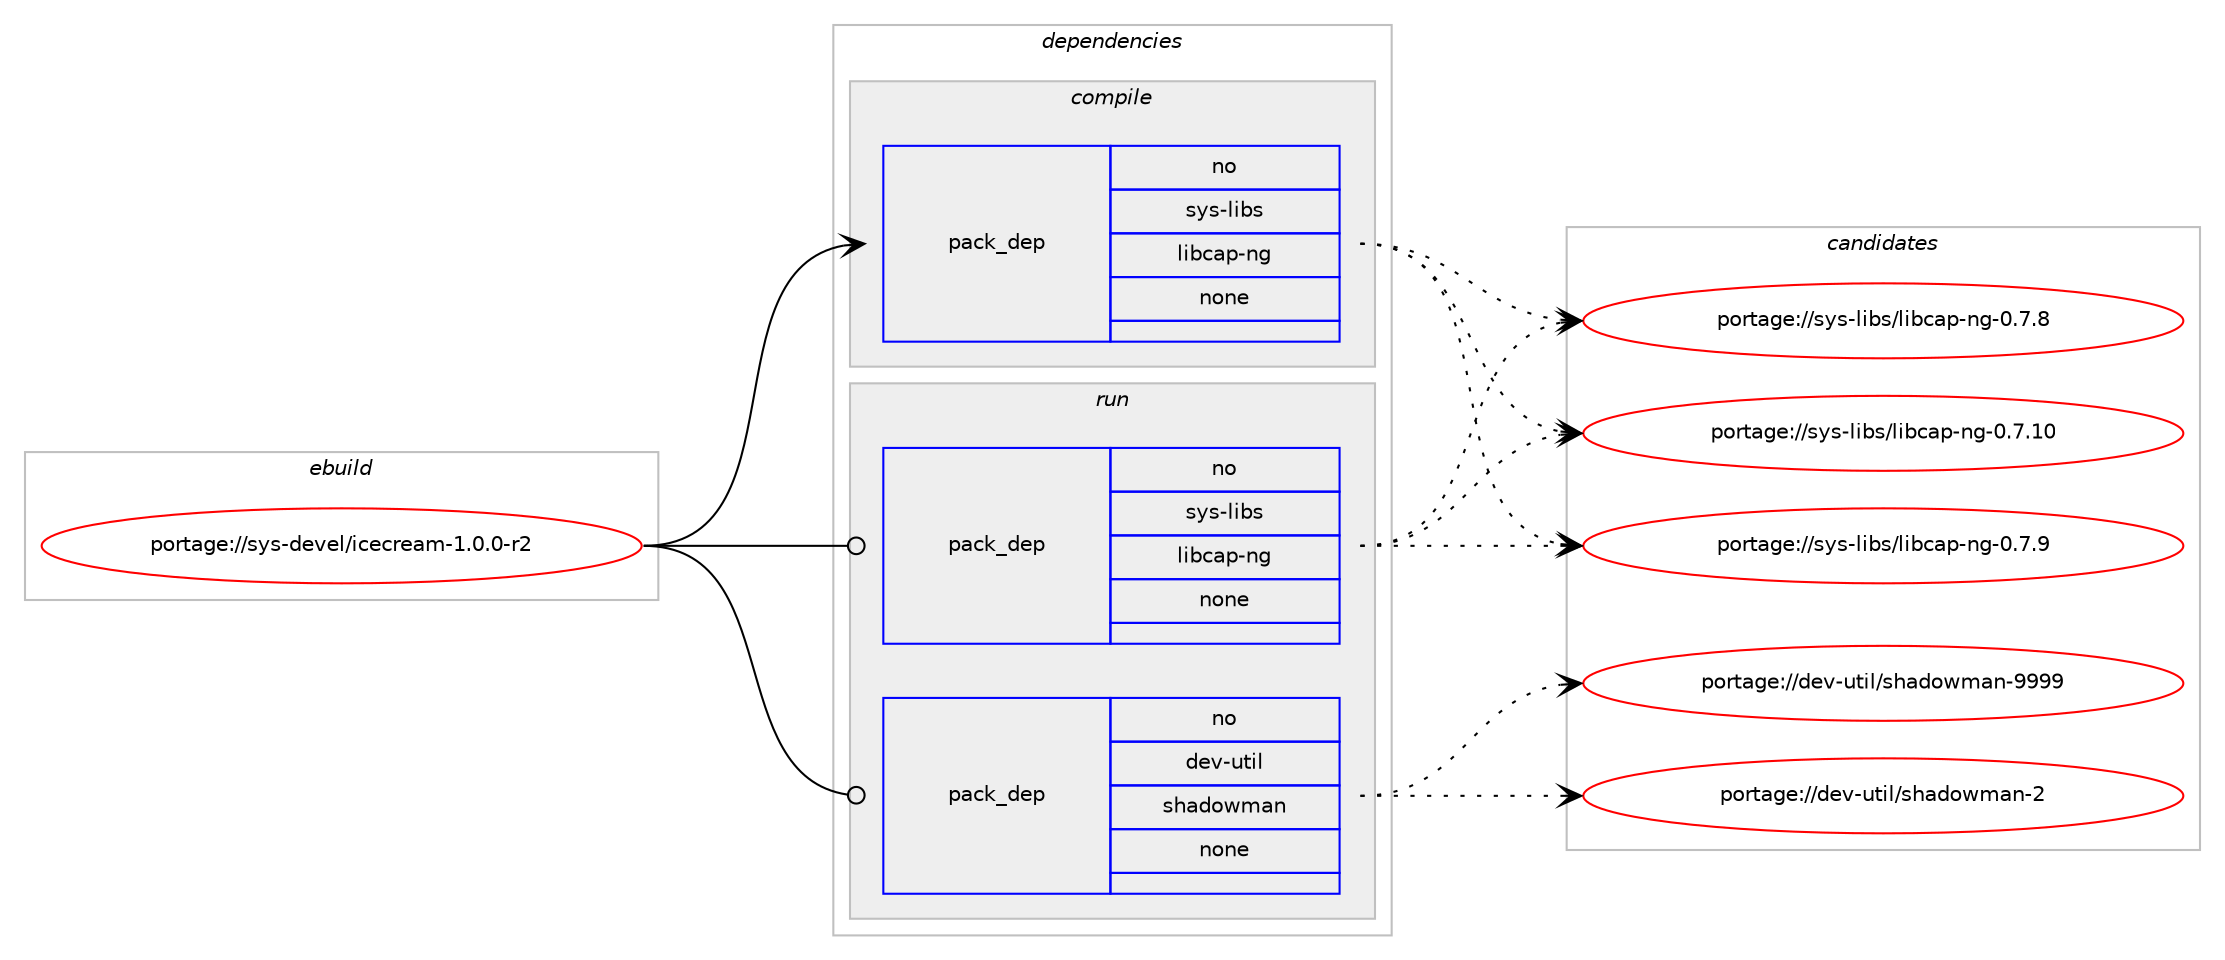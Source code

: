 digraph prolog {

# *************
# Graph options
# *************

newrank=true;
concentrate=true;
compound=true;
graph [rankdir=LR,fontname=Helvetica,fontsize=10,ranksep=1.5];#, ranksep=2.5, nodesep=0.2];
edge  [arrowhead=vee];
node  [fontname=Helvetica,fontsize=10];

# **********
# The ebuild
# **********

subgraph cluster_leftcol {
color=gray;
rank=same;
label=<<i>ebuild</i>>;
id [label="portage://sys-devel/icecream-1.0.0-r2", color=red, width=4, href="../sys-devel/icecream-1.0.0-r2.svg"];
}

# ****************
# The dependencies
# ****************

subgraph cluster_midcol {
color=gray;
label=<<i>dependencies</i>>;
subgraph cluster_compile {
fillcolor="#eeeeee";
style=filled;
label=<<i>compile</i>>;
subgraph pack37908 {
dependency48886 [label=<<TABLE BORDER="0" CELLBORDER="1" CELLSPACING="0" CELLPADDING="4" WIDTH="220"><TR><TD ROWSPAN="6" CELLPADDING="30">pack_dep</TD></TR><TR><TD WIDTH="110">no</TD></TR><TR><TD>sys-libs</TD></TR><TR><TD>libcap-ng</TD></TR><TR><TD>none</TD></TR><TR><TD></TD></TR></TABLE>>, shape=none, color=blue];
}
id:e -> dependency48886:w [weight=20,style="solid",arrowhead="vee"];
}
subgraph cluster_compileandrun {
fillcolor="#eeeeee";
style=filled;
label=<<i>compile and run</i>>;
}
subgraph cluster_run {
fillcolor="#eeeeee";
style=filled;
label=<<i>run</i>>;
subgraph pack37909 {
dependency48887 [label=<<TABLE BORDER="0" CELLBORDER="1" CELLSPACING="0" CELLPADDING="4" WIDTH="220"><TR><TD ROWSPAN="6" CELLPADDING="30">pack_dep</TD></TR><TR><TD WIDTH="110">no</TD></TR><TR><TD>dev-util</TD></TR><TR><TD>shadowman</TD></TR><TR><TD>none</TD></TR><TR><TD></TD></TR></TABLE>>, shape=none, color=blue];
}
id:e -> dependency48887:w [weight=20,style="solid",arrowhead="odot"];
subgraph pack37910 {
dependency48888 [label=<<TABLE BORDER="0" CELLBORDER="1" CELLSPACING="0" CELLPADDING="4" WIDTH="220"><TR><TD ROWSPAN="6" CELLPADDING="30">pack_dep</TD></TR><TR><TD WIDTH="110">no</TD></TR><TR><TD>sys-libs</TD></TR><TR><TD>libcap-ng</TD></TR><TR><TD>none</TD></TR><TR><TD></TD></TR></TABLE>>, shape=none, color=blue];
}
id:e -> dependency48888:w [weight=20,style="solid",arrowhead="odot"];
}
}

# **************
# The candidates
# **************

subgraph cluster_choices {
rank=same;
color=gray;
label=<<i>candidates</i>>;

subgraph choice37908 {
color=black;
nodesep=1;
choice11512111545108105981154710810598999711245110103454846554657 [label="portage://sys-libs/libcap-ng-0.7.9", color=red, width=4,href="../sys-libs/libcap-ng-0.7.9.svg"];
choice11512111545108105981154710810598999711245110103454846554656 [label="portage://sys-libs/libcap-ng-0.7.8", color=red, width=4,href="../sys-libs/libcap-ng-0.7.8.svg"];
choice1151211154510810598115471081059899971124511010345484655464948 [label="portage://sys-libs/libcap-ng-0.7.10", color=red, width=4,href="../sys-libs/libcap-ng-0.7.10.svg"];
dependency48886:e -> choice11512111545108105981154710810598999711245110103454846554657:w [style=dotted,weight="100"];
dependency48886:e -> choice11512111545108105981154710810598999711245110103454846554656:w [style=dotted,weight="100"];
dependency48886:e -> choice1151211154510810598115471081059899971124511010345484655464948:w [style=dotted,weight="100"];
}
subgraph choice37909 {
color=black;
nodesep=1;
choice100101118451171161051084711510497100111119109971104557575757 [label="portage://dev-util/shadowman-9999", color=red, width=4,href="../dev-util/shadowman-9999.svg"];
choice100101118451171161051084711510497100111119109971104550 [label="portage://dev-util/shadowman-2", color=red, width=4,href="../dev-util/shadowman-2.svg"];
dependency48887:e -> choice100101118451171161051084711510497100111119109971104557575757:w [style=dotted,weight="100"];
dependency48887:e -> choice100101118451171161051084711510497100111119109971104550:w [style=dotted,weight="100"];
}
subgraph choice37910 {
color=black;
nodesep=1;
choice11512111545108105981154710810598999711245110103454846554657 [label="portage://sys-libs/libcap-ng-0.7.9", color=red, width=4,href="../sys-libs/libcap-ng-0.7.9.svg"];
choice11512111545108105981154710810598999711245110103454846554656 [label="portage://sys-libs/libcap-ng-0.7.8", color=red, width=4,href="../sys-libs/libcap-ng-0.7.8.svg"];
choice1151211154510810598115471081059899971124511010345484655464948 [label="portage://sys-libs/libcap-ng-0.7.10", color=red, width=4,href="../sys-libs/libcap-ng-0.7.10.svg"];
dependency48888:e -> choice11512111545108105981154710810598999711245110103454846554657:w [style=dotted,weight="100"];
dependency48888:e -> choice11512111545108105981154710810598999711245110103454846554656:w [style=dotted,weight="100"];
dependency48888:e -> choice1151211154510810598115471081059899971124511010345484655464948:w [style=dotted,weight="100"];
}
}

}
